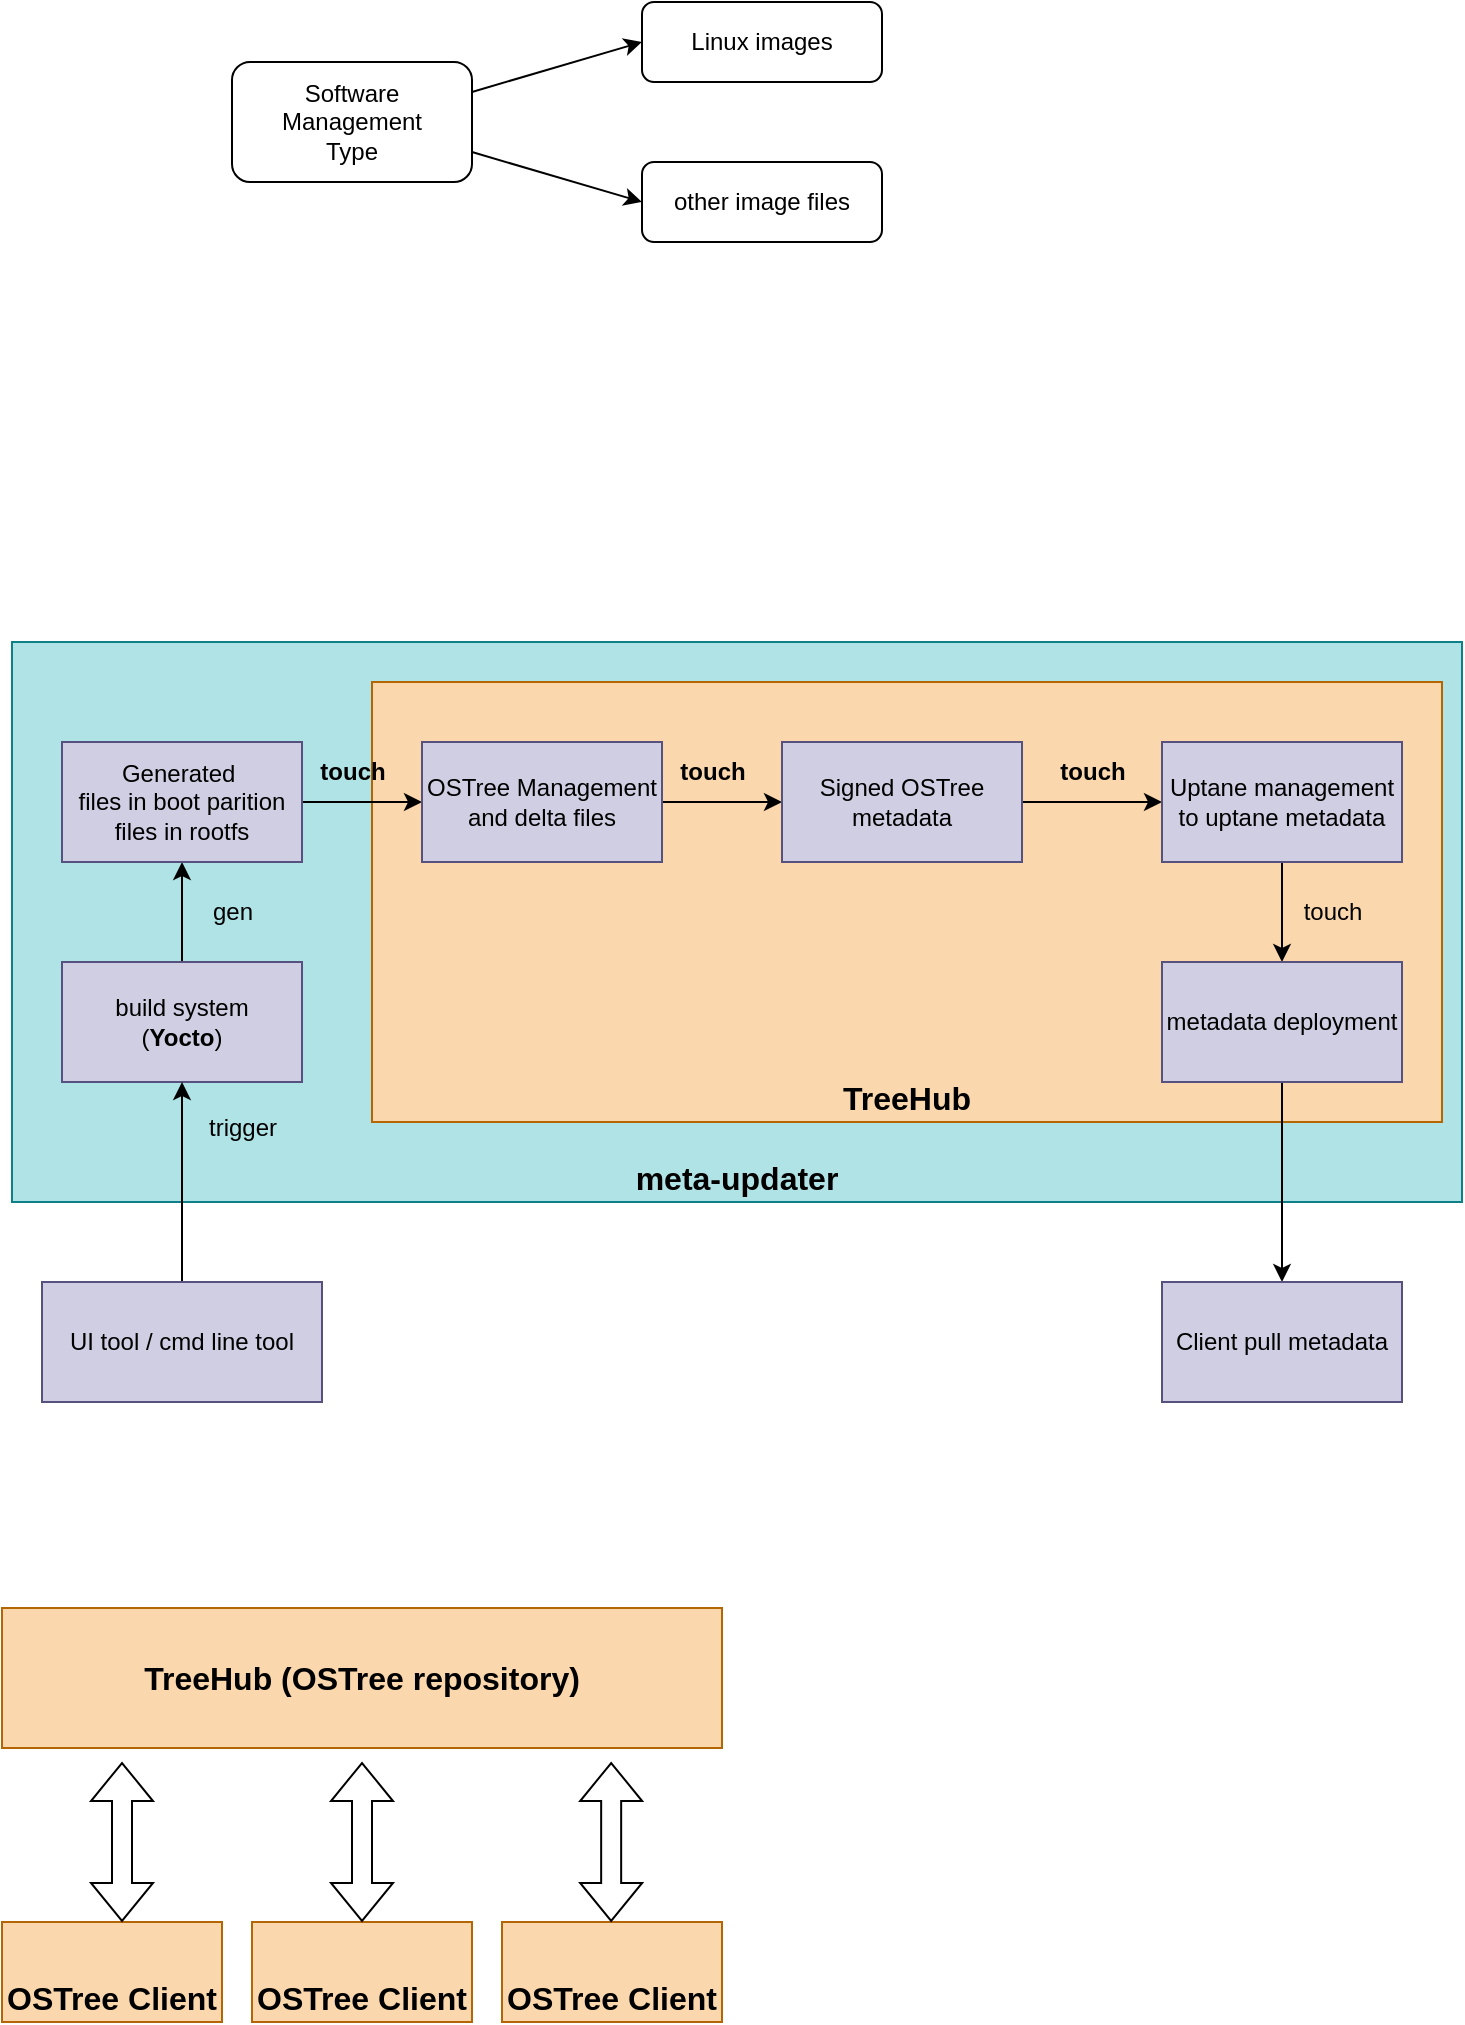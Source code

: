 <mxfile version="21.6.8" type="device">
  <diagram name="第 1 页" id="JI23qEoGcGX2h7BZufqP">
    <mxGraphModel dx="1115" dy="1003" grid="1" gridSize="10" guides="1" tooltips="1" connect="1" arrows="1" fold="1" page="1" pageScale="1" pageWidth="827" pageHeight="1169" math="0" shadow="0">
      <root>
        <mxCell id="0" />
        <mxCell id="1" parent="0" />
        <mxCell id="ZkP7bw6YxGhgmPXyzqwK-25" value="meta-updater" style="rounded=0;whiteSpace=wrap;html=1;fillColor=#b0e3e6;strokeColor=#0e8088;verticalAlign=bottom;fontStyle=1;fontSize=16;" vertex="1" parent="1">
          <mxGeometry x="5" y="440" width="725" height="280" as="geometry" />
        </mxCell>
        <mxCell id="ZkP7bw6YxGhgmPXyzqwK-24" value="TreeHub" style="rounded=0;whiteSpace=wrap;html=1;fillColor=#fad7ac;strokeColor=#b46504;verticalAlign=bottom;fontStyle=1;fontSize=16;" vertex="1" parent="1">
          <mxGeometry x="185" y="460" width="535" height="220" as="geometry" />
        </mxCell>
        <mxCell id="ZkP7bw6YxGhgmPXyzqwK-5" style="edgeStyle=orthogonalEdgeStyle;rounded=0;orthogonalLoop=1;jettySize=auto;html=1;exitX=0.5;exitY=0;exitDx=0;exitDy=0;" edge="1" parent="1" source="ZkP7bw6YxGhgmPXyzqwK-1" target="ZkP7bw6YxGhgmPXyzqwK-4">
          <mxGeometry relative="1" as="geometry" />
        </mxCell>
        <mxCell id="ZkP7bw6YxGhgmPXyzqwK-1" value="build system&lt;br&gt;(&lt;b&gt;Yocto&lt;/b&gt;)" style="rounded=0;whiteSpace=wrap;html=1;fillColor=#d0cee2;strokeColor=#56517e;" vertex="1" parent="1">
          <mxGeometry x="30" y="600" width="120" height="60" as="geometry" />
        </mxCell>
        <mxCell id="ZkP7bw6YxGhgmPXyzqwK-3" style="edgeStyle=orthogonalEdgeStyle;rounded=0;orthogonalLoop=1;jettySize=auto;html=1;exitX=0.5;exitY=0;exitDx=0;exitDy=0;" edge="1" parent="1" source="ZkP7bw6YxGhgmPXyzqwK-2" target="ZkP7bw6YxGhgmPXyzqwK-1">
          <mxGeometry relative="1" as="geometry" />
        </mxCell>
        <mxCell id="ZkP7bw6YxGhgmPXyzqwK-2" value="UI tool / cmd line tool" style="rounded=0;whiteSpace=wrap;html=1;fillColor=#d0cee2;strokeColor=#56517e;" vertex="1" parent="1">
          <mxGeometry x="20" y="760" width="140" height="60" as="geometry" />
        </mxCell>
        <mxCell id="ZkP7bw6YxGhgmPXyzqwK-7" style="edgeStyle=orthogonalEdgeStyle;rounded=0;orthogonalLoop=1;jettySize=auto;html=1;exitX=1;exitY=0.5;exitDx=0;exitDy=0;" edge="1" parent="1" source="ZkP7bw6YxGhgmPXyzqwK-4" target="ZkP7bw6YxGhgmPXyzqwK-6">
          <mxGeometry relative="1" as="geometry" />
        </mxCell>
        <mxCell id="ZkP7bw6YxGhgmPXyzqwK-4" value="Generated&amp;nbsp;&lt;br&gt;files in boot parition&lt;br&gt;files in rootfs" style="rounded=0;whiteSpace=wrap;html=1;fillColor=#d0cee2;strokeColor=#56517e;" vertex="1" parent="1">
          <mxGeometry x="30" y="490" width="120" height="60" as="geometry" />
        </mxCell>
        <mxCell id="ZkP7bw6YxGhgmPXyzqwK-9" style="edgeStyle=orthogonalEdgeStyle;rounded=0;orthogonalLoop=1;jettySize=auto;html=1;exitX=1;exitY=0.5;exitDx=0;exitDy=0;" edge="1" parent="1" source="ZkP7bw6YxGhgmPXyzqwK-6" target="ZkP7bw6YxGhgmPXyzqwK-8">
          <mxGeometry relative="1" as="geometry" />
        </mxCell>
        <mxCell id="ZkP7bw6YxGhgmPXyzqwK-6" value="OSTree Management&lt;br&gt;and delta files" style="rounded=0;whiteSpace=wrap;html=1;fillColor=#d0cee2;strokeColor=#56517e;" vertex="1" parent="1">
          <mxGeometry x="210" y="490" width="120" height="60" as="geometry" />
        </mxCell>
        <mxCell id="ZkP7bw6YxGhgmPXyzqwK-11" style="edgeStyle=orthogonalEdgeStyle;rounded=0;orthogonalLoop=1;jettySize=auto;html=1;exitX=1;exitY=0.5;exitDx=0;exitDy=0;" edge="1" parent="1" source="ZkP7bw6YxGhgmPXyzqwK-8" target="ZkP7bw6YxGhgmPXyzqwK-10">
          <mxGeometry relative="1" as="geometry" />
        </mxCell>
        <mxCell id="ZkP7bw6YxGhgmPXyzqwK-8" value="Signed OSTree&lt;br&gt;metadata&lt;br&gt;" style="rounded=0;whiteSpace=wrap;html=1;fillColor=#d0cee2;strokeColor=#56517e;" vertex="1" parent="1">
          <mxGeometry x="390" y="490" width="120" height="60" as="geometry" />
        </mxCell>
        <mxCell id="ZkP7bw6YxGhgmPXyzqwK-13" style="edgeStyle=orthogonalEdgeStyle;rounded=0;orthogonalLoop=1;jettySize=auto;html=1;exitX=0.5;exitY=1;exitDx=0;exitDy=0;" edge="1" parent="1" source="ZkP7bw6YxGhgmPXyzqwK-10" target="ZkP7bw6YxGhgmPXyzqwK-12">
          <mxGeometry relative="1" as="geometry" />
        </mxCell>
        <mxCell id="ZkP7bw6YxGhgmPXyzqwK-10" value="Uptane management&lt;br&gt;to uptane metadata" style="rounded=0;whiteSpace=wrap;html=1;fillColor=#d0cee2;strokeColor=#56517e;" vertex="1" parent="1">
          <mxGeometry x="580" y="490" width="120" height="60" as="geometry" />
        </mxCell>
        <mxCell id="ZkP7bw6YxGhgmPXyzqwK-15" style="edgeStyle=orthogonalEdgeStyle;rounded=0;orthogonalLoop=1;jettySize=auto;html=1;exitX=0.5;exitY=1;exitDx=0;exitDy=0;" edge="1" parent="1" source="ZkP7bw6YxGhgmPXyzqwK-12" target="ZkP7bw6YxGhgmPXyzqwK-14">
          <mxGeometry relative="1" as="geometry" />
        </mxCell>
        <mxCell id="ZkP7bw6YxGhgmPXyzqwK-12" value="metadata deployment" style="rounded=0;whiteSpace=wrap;html=1;fillColor=#d0cee2;strokeColor=#56517e;" vertex="1" parent="1">
          <mxGeometry x="580" y="600" width="120" height="60" as="geometry" />
        </mxCell>
        <mxCell id="ZkP7bw6YxGhgmPXyzqwK-14" value="Client pull metadata" style="rounded=0;whiteSpace=wrap;html=1;fillColor=#d0cee2;strokeColor=#56517e;" vertex="1" parent="1">
          <mxGeometry x="580" y="760" width="120" height="60" as="geometry" />
        </mxCell>
        <mxCell id="ZkP7bw6YxGhgmPXyzqwK-16" value="trigger" style="text;html=1;align=center;verticalAlign=middle;resizable=0;points=[];autosize=1;strokeColor=none;fillColor=none;" vertex="1" parent="1">
          <mxGeometry x="90" y="668" width="60" height="30" as="geometry" />
        </mxCell>
        <mxCell id="ZkP7bw6YxGhgmPXyzqwK-17" value="gen" style="text;html=1;align=center;verticalAlign=middle;resizable=0;points=[];autosize=1;strokeColor=none;fillColor=none;" vertex="1" parent="1">
          <mxGeometry x="95" y="560" width="40" height="30" as="geometry" />
        </mxCell>
        <mxCell id="ZkP7bw6YxGhgmPXyzqwK-18" value="touch" style="text;html=1;align=center;verticalAlign=middle;resizable=0;points=[];autosize=1;strokeColor=none;fillColor=none;fontStyle=1" vertex="1" parent="1">
          <mxGeometry x="145" y="490" width="60" height="30" as="geometry" />
        </mxCell>
        <mxCell id="ZkP7bw6YxGhgmPXyzqwK-19" value="touch" style="text;html=1;align=center;verticalAlign=middle;resizable=0;points=[];autosize=1;strokeColor=none;fillColor=none;fontStyle=1" vertex="1" parent="1">
          <mxGeometry x="325" y="490" width="60" height="30" as="geometry" />
        </mxCell>
        <mxCell id="ZkP7bw6YxGhgmPXyzqwK-21" value="touch" style="text;html=1;align=center;verticalAlign=middle;resizable=0;points=[];autosize=1;strokeColor=none;fillColor=none;fontStyle=1" vertex="1" parent="1">
          <mxGeometry x="515" y="490" width="60" height="30" as="geometry" />
        </mxCell>
        <mxCell id="ZkP7bw6YxGhgmPXyzqwK-22" value="touch" style="text;html=1;align=center;verticalAlign=middle;resizable=0;points=[];autosize=1;strokeColor=none;fillColor=none;" vertex="1" parent="1">
          <mxGeometry x="640" y="560" width="50" height="30" as="geometry" />
        </mxCell>
        <mxCell id="ZkP7bw6YxGhgmPXyzqwK-29" style="rounded=0;orthogonalLoop=1;jettySize=auto;html=1;exitX=1;exitY=0.25;exitDx=0;exitDy=0;entryX=0;entryY=0.5;entryDx=0;entryDy=0;" edge="1" parent="1" source="ZkP7bw6YxGhgmPXyzqwK-26" target="ZkP7bw6YxGhgmPXyzqwK-27">
          <mxGeometry relative="1" as="geometry" />
        </mxCell>
        <mxCell id="ZkP7bw6YxGhgmPXyzqwK-30" style="rounded=0;orthogonalLoop=1;jettySize=auto;html=1;exitX=1;exitY=0.75;exitDx=0;exitDy=0;entryX=0;entryY=0.5;entryDx=0;entryDy=0;" edge="1" parent="1" source="ZkP7bw6YxGhgmPXyzqwK-26" target="ZkP7bw6YxGhgmPXyzqwK-28">
          <mxGeometry relative="1" as="geometry" />
        </mxCell>
        <mxCell id="ZkP7bw6YxGhgmPXyzqwK-26" value="Software Management&lt;br&gt;Type" style="rounded=1;whiteSpace=wrap;html=1;" vertex="1" parent="1">
          <mxGeometry x="115" y="150" width="120" height="60" as="geometry" />
        </mxCell>
        <mxCell id="ZkP7bw6YxGhgmPXyzqwK-27" value="Linux images" style="rounded=1;whiteSpace=wrap;html=1;" vertex="1" parent="1">
          <mxGeometry x="320" y="120" width="120" height="40" as="geometry" />
        </mxCell>
        <mxCell id="ZkP7bw6YxGhgmPXyzqwK-28" value="other image files" style="rounded=1;whiteSpace=wrap;html=1;" vertex="1" parent="1">
          <mxGeometry x="320" y="200" width="120" height="40" as="geometry" />
        </mxCell>
        <mxCell id="ZkP7bw6YxGhgmPXyzqwK-31" value="TreeHub (OSTree repository)" style="rounded=0;whiteSpace=wrap;html=1;fillColor=#fad7ac;strokeColor=#b46504;verticalAlign=middle;fontStyle=1;fontSize=16;" vertex="1" parent="1">
          <mxGeometry y="923" width="360" height="70" as="geometry" />
        </mxCell>
        <mxCell id="ZkP7bw6YxGhgmPXyzqwK-32" value="OSTree Client" style="rounded=0;whiteSpace=wrap;html=1;fillColor=#fad7ac;strokeColor=#b46504;verticalAlign=bottom;fontStyle=1;fontSize=16;" vertex="1" parent="1">
          <mxGeometry y="1080" width="110" height="50" as="geometry" />
        </mxCell>
        <mxCell id="ZkP7bw6YxGhgmPXyzqwK-33" value="OSTree Client" style="rounded=0;whiteSpace=wrap;html=1;fillColor=#fad7ac;strokeColor=#b46504;verticalAlign=bottom;fontStyle=1;fontSize=16;" vertex="1" parent="1">
          <mxGeometry x="125" y="1080" width="110" height="50" as="geometry" />
        </mxCell>
        <mxCell id="ZkP7bw6YxGhgmPXyzqwK-34" value="OSTree Client" style="rounded=0;whiteSpace=wrap;html=1;fillColor=#fad7ac;strokeColor=#b46504;verticalAlign=bottom;fontStyle=1;fontSize=16;" vertex="1" parent="1">
          <mxGeometry x="250" y="1080" width="110" height="50" as="geometry" />
        </mxCell>
        <mxCell id="ZkP7bw6YxGhgmPXyzqwK-35" value="" style="shape=flexArrow;endArrow=classic;startArrow=classic;html=1;rounded=0;" edge="1" parent="1">
          <mxGeometry width="100" height="100" relative="1" as="geometry">
            <mxPoint x="304.58" y="1080" as="sourcePoint" />
            <mxPoint x="304.58" y="1000" as="targetPoint" />
          </mxGeometry>
        </mxCell>
        <mxCell id="ZkP7bw6YxGhgmPXyzqwK-36" value="" style="shape=flexArrow;endArrow=classic;startArrow=classic;html=1;rounded=0;" edge="1" parent="1">
          <mxGeometry width="100" height="100" relative="1" as="geometry">
            <mxPoint x="60" y="1080" as="sourcePoint" />
            <mxPoint x="60" y="1000" as="targetPoint" />
          </mxGeometry>
        </mxCell>
        <mxCell id="ZkP7bw6YxGhgmPXyzqwK-37" value="" style="shape=flexArrow;endArrow=classic;startArrow=classic;html=1;rounded=0;" edge="1" parent="1">
          <mxGeometry width="100" height="100" relative="1" as="geometry">
            <mxPoint x="180" y="1080" as="sourcePoint" />
            <mxPoint x="180" y="1000" as="targetPoint" />
          </mxGeometry>
        </mxCell>
      </root>
    </mxGraphModel>
  </diagram>
</mxfile>
